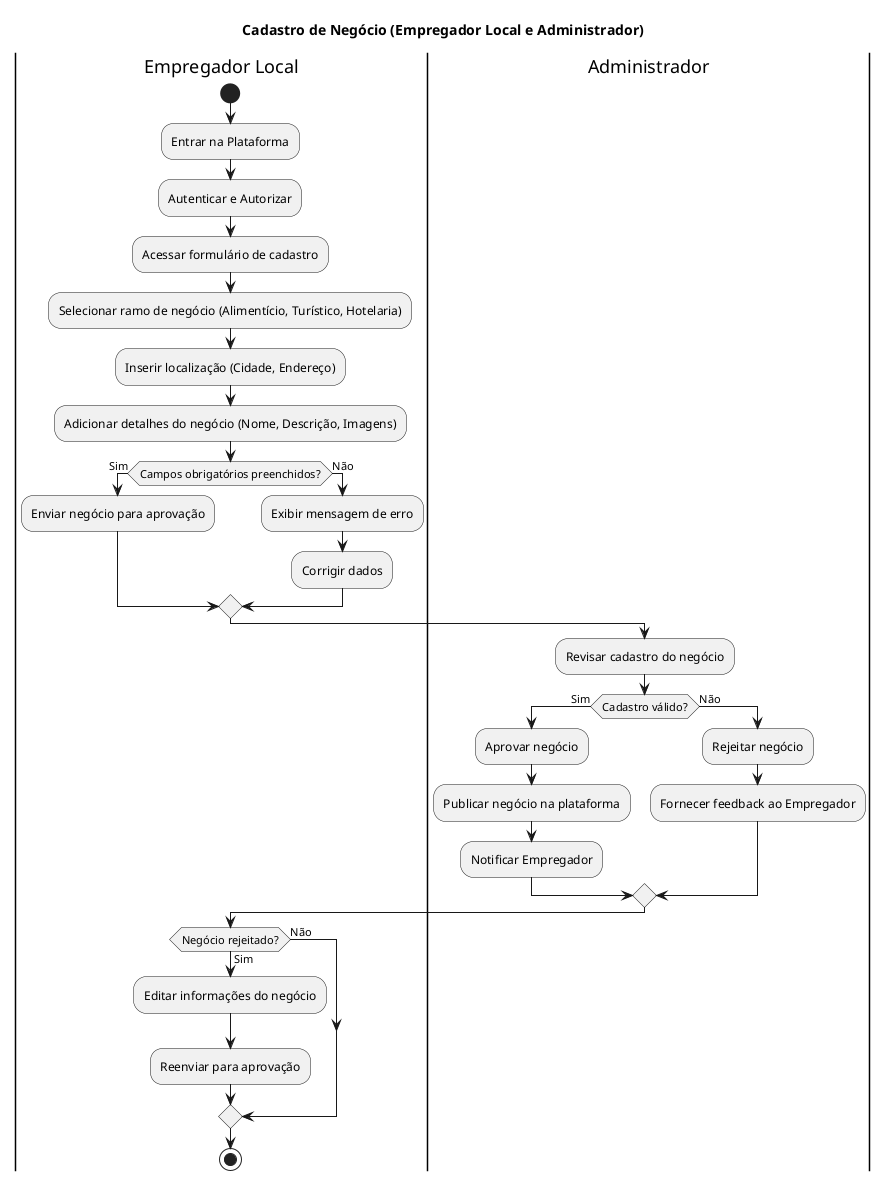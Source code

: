 @startuml
title Cadastro de Negócio (Empregador Local e Administrador)
skinparam monochrome true

|Empregador Local|
start
:Entrar na Plataforma;
:Autenticar e Autorizar;
:Acessar formulário de cadastro;
:Selecionar ramo de negócio (Alimentício, Turístico, Hotelaria);
:Inserir localização (Cidade, Endereço);
:Adicionar detalhes do negócio (Nome, Descrição, Imagens);

if (Campos obrigatórios preenchidos?) then (Sim)
  :Enviar negócio para aprovação;
else (Não)
  :Exibir mensagem de erro;
  :Corrigir dados;
endif

|Administrador|
:Revisar cadastro do negócio;
if (Cadastro válido?) then (Sim)
  :Aprovar negócio;
  :Publicar negócio na plataforma;
  :Notificar Empregador;
else (Não)
  :Rejeitar negócio;
  :Fornecer feedback ao Empregador;
endif

|Empregador Local|
if (Negócio rejeitado?) then (Sim)
  :Editar informações do negócio;
  :Reenviar para aprovação;
else (Não)
endif

stop
@enduml
